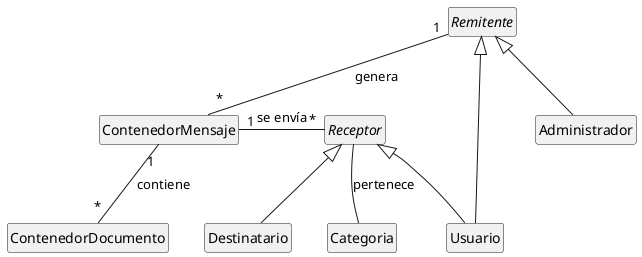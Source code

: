 @startuml
hide empty members
hide circle
abstract Remitente{
}

class ContenedorMensaje{
}

class Usuario{
}

class ContenedorDocumento{
}

abstract Receptor{
}

class Destinatario{
}

class Administrador{
}

class Categoria{
}

Remitente <|-- Administrador
Remitente <|-- Usuario

Receptor <|-- Destinatario
Receptor <|-- Usuario
Receptor -- Categoria : pertenece

Remitente "1"--"*" ContenedorMensaje : genera

ContenedorMensaje "1"--"*" ContenedorDocumento : contiene

ContenedorMensaje "1"-r-"*" Receptor : se envía
@enduml